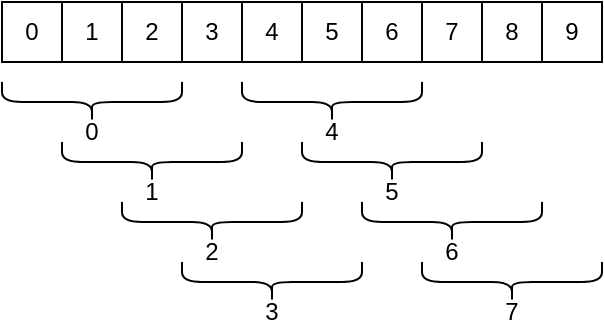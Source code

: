 <mxfile version="26.0.1">
  <diagram name="Page-1" id="7lzqFpMsJ9ejTZg81idf">
    <mxGraphModel dx="328" dy="282" grid="1" gridSize="10" guides="1" tooltips="1" connect="1" arrows="1" fold="1" page="1" pageScale="1" pageWidth="850" pageHeight="1100" math="0" shadow="0">
      <root>
        <mxCell id="0" />
        <mxCell id="1" parent="0" />
        <mxCell id="u26W1IifxLpfNoHvAMtw-1" value="0" style="rounded=0;whiteSpace=wrap;html=1;" vertex="1" parent="1">
          <mxGeometry x="60" y="240" width="30" height="30" as="geometry" />
        </mxCell>
        <mxCell id="u26W1IifxLpfNoHvAMtw-2" value="1" style="rounded=0;whiteSpace=wrap;html=1;" vertex="1" parent="1">
          <mxGeometry x="90" y="240" width="30" height="30" as="geometry" />
        </mxCell>
        <mxCell id="u26W1IifxLpfNoHvAMtw-3" value="2" style="rounded=0;whiteSpace=wrap;html=1;" vertex="1" parent="1">
          <mxGeometry x="120" y="240" width="30" height="30" as="geometry" />
        </mxCell>
        <mxCell id="u26W1IifxLpfNoHvAMtw-4" value="3" style="rounded=0;whiteSpace=wrap;html=1;" vertex="1" parent="1">
          <mxGeometry x="150" y="240" width="30" height="30" as="geometry" />
        </mxCell>
        <mxCell id="u26W1IifxLpfNoHvAMtw-5" value="4" style="rounded=0;whiteSpace=wrap;html=1;" vertex="1" parent="1">
          <mxGeometry x="180" y="240" width="30" height="30" as="geometry" />
        </mxCell>
        <mxCell id="u26W1IifxLpfNoHvAMtw-6" value="5" style="rounded=0;whiteSpace=wrap;html=1;" vertex="1" parent="1">
          <mxGeometry x="210" y="240" width="30" height="30" as="geometry" />
        </mxCell>
        <mxCell id="u26W1IifxLpfNoHvAMtw-7" value="6" style="rounded=0;whiteSpace=wrap;html=1;" vertex="1" parent="1">
          <mxGeometry x="240" y="240" width="30" height="30" as="geometry" />
        </mxCell>
        <mxCell id="u26W1IifxLpfNoHvAMtw-8" value="7" style="rounded=0;whiteSpace=wrap;html=1;" vertex="1" parent="1">
          <mxGeometry x="270" y="240" width="30" height="30" as="geometry" />
        </mxCell>
        <mxCell id="u26W1IifxLpfNoHvAMtw-10" value="8" style="rounded=0;whiteSpace=wrap;html=1;" vertex="1" parent="1">
          <mxGeometry x="300" y="240" width="30" height="30" as="geometry" />
        </mxCell>
        <mxCell id="u26W1IifxLpfNoHvAMtw-11" value="9" style="rounded=0;whiteSpace=wrap;html=1;" vertex="1" parent="1">
          <mxGeometry x="330" y="240" width="30" height="30" as="geometry" />
        </mxCell>
        <mxCell id="u26W1IifxLpfNoHvAMtw-32" value="" style="group" vertex="1" connectable="0" parent="1">
          <mxGeometry x="60" y="280" width="90" height="30" as="geometry" />
        </mxCell>
        <mxCell id="u26W1IifxLpfNoHvAMtw-12" value="" style="shape=curlyBracket;whiteSpace=wrap;html=1;rounded=1;labelPosition=left;verticalLabelPosition=middle;align=right;verticalAlign=middle;rotation=-90;" vertex="1" parent="u26W1IifxLpfNoHvAMtw-32">
          <mxGeometry x="35" y="-35" width="20" height="90" as="geometry" />
        </mxCell>
        <mxCell id="u26W1IifxLpfNoHvAMtw-21" value="0" style="text;html=1;align=center;verticalAlign=middle;whiteSpace=wrap;rounded=0;" vertex="1" parent="u26W1IifxLpfNoHvAMtw-32">
          <mxGeometry x="40" y="20" width="10" height="10" as="geometry" />
        </mxCell>
        <mxCell id="u26W1IifxLpfNoHvAMtw-33" value="" style="group" vertex="1" connectable="0" parent="1">
          <mxGeometry x="90" y="310" width="90" height="30" as="geometry" />
        </mxCell>
        <mxCell id="u26W1IifxLpfNoHvAMtw-34" value="" style="shape=curlyBracket;whiteSpace=wrap;html=1;rounded=1;labelPosition=left;verticalLabelPosition=middle;align=right;verticalAlign=middle;rotation=-90;" vertex="1" parent="u26W1IifxLpfNoHvAMtw-33">
          <mxGeometry x="35" y="-35" width="20" height="90" as="geometry" />
        </mxCell>
        <mxCell id="u26W1IifxLpfNoHvAMtw-35" value="1" style="text;html=1;align=center;verticalAlign=middle;whiteSpace=wrap;rounded=0;" vertex="1" parent="u26W1IifxLpfNoHvAMtw-33">
          <mxGeometry x="40" y="20" width="10" height="10" as="geometry" />
        </mxCell>
        <mxCell id="u26W1IifxLpfNoHvAMtw-36" value="" style="group" vertex="1" connectable="0" parent="1">
          <mxGeometry x="120" y="340" width="90" height="30" as="geometry" />
        </mxCell>
        <mxCell id="u26W1IifxLpfNoHvAMtw-37" value="" style="shape=curlyBracket;whiteSpace=wrap;html=1;rounded=1;labelPosition=left;verticalLabelPosition=middle;align=right;verticalAlign=middle;rotation=-90;" vertex="1" parent="u26W1IifxLpfNoHvAMtw-36">
          <mxGeometry x="35" y="-35" width="20" height="90" as="geometry" />
        </mxCell>
        <mxCell id="u26W1IifxLpfNoHvAMtw-38" value="2" style="text;html=1;align=center;verticalAlign=middle;whiteSpace=wrap;rounded=0;" vertex="1" parent="u26W1IifxLpfNoHvAMtw-36">
          <mxGeometry x="40" y="20" width="10" height="10" as="geometry" />
        </mxCell>
        <mxCell id="u26W1IifxLpfNoHvAMtw-39" value="" style="group" vertex="1" connectable="0" parent="1">
          <mxGeometry x="150" y="370" width="90" height="30" as="geometry" />
        </mxCell>
        <mxCell id="u26W1IifxLpfNoHvAMtw-40" value="" style="shape=curlyBracket;whiteSpace=wrap;html=1;rounded=1;labelPosition=left;verticalLabelPosition=middle;align=right;verticalAlign=middle;rotation=-90;" vertex="1" parent="u26W1IifxLpfNoHvAMtw-39">
          <mxGeometry x="35" y="-35" width="20" height="90" as="geometry" />
        </mxCell>
        <mxCell id="u26W1IifxLpfNoHvAMtw-41" value="3" style="text;html=1;align=center;verticalAlign=middle;whiteSpace=wrap;rounded=0;" vertex="1" parent="u26W1IifxLpfNoHvAMtw-39">
          <mxGeometry x="40" y="20" width="10" height="10" as="geometry" />
        </mxCell>
        <mxCell id="u26W1IifxLpfNoHvAMtw-42" value="" style="group" vertex="1" connectable="0" parent="1">
          <mxGeometry x="180" y="280" width="90" height="30" as="geometry" />
        </mxCell>
        <mxCell id="u26W1IifxLpfNoHvAMtw-43" value="" style="shape=curlyBracket;whiteSpace=wrap;html=1;rounded=1;labelPosition=left;verticalLabelPosition=middle;align=right;verticalAlign=middle;rotation=-90;" vertex="1" parent="u26W1IifxLpfNoHvAMtw-42">
          <mxGeometry x="35" y="-35" width="20" height="90" as="geometry" />
        </mxCell>
        <mxCell id="u26W1IifxLpfNoHvAMtw-44" value="4" style="text;html=1;align=center;verticalAlign=middle;whiteSpace=wrap;rounded=0;" vertex="1" parent="u26W1IifxLpfNoHvAMtw-42">
          <mxGeometry x="40" y="20" width="10" height="10" as="geometry" />
        </mxCell>
        <mxCell id="u26W1IifxLpfNoHvAMtw-45" value="" style="group" vertex="1" connectable="0" parent="1">
          <mxGeometry x="210" y="310" width="90" height="30" as="geometry" />
        </mxCell>
        <mxCell id="u26W1IifxLpfNoHvAMtw-46" value="" style="shape=curlyBracket;whiteSpace=wrap;html=1;rounded=1;labelPosition=left;verticalLabelPosition=middle;align=right;verticalAlign=middle;rotation=-90;" vertex="1" parent="u26W1IifxLpfNoHvAMtw-45">
          <mxGeometry x="35" y="-35" width="20" height="90" as="geometry" />
        </mxCell>
        <mxCell id="u26W1IifxLpfNoHvAMtw-47" value="5" style="text;html=1;align=center;verticalAlign=middle;whiteSpace=wrap;rounded=0;" vertex="1" parent="u26W1IifxLpfNoHvAMtw-45">
          <mxGeometry x="40" y="20" width="10" height="10" as="geometry" />
        </mxCell>
        <mxCell id="u26W1IifxLpfNoHvAMtw-48" value="" style="group" vertex="1" connectable="0" parent="1">
          <mxGeometry x="240" y="340" width="90" height="30" as="geometry" />
        </mxCell>
        <mxCell id="u26W1IifxLpfNoHvAMtw-49" value="" style="shape=curlyBracket;whiteSpace=wrap;html=1;rounded=1;labelPosition=left;verticalLabelPosition=middle;align=right;verticalAlign=middle;rotation=-90;" vertex="1" parent="u26W1IifxLpfNoHvAMtw-48">
          <mxGeometry x="35" y="-35" width="20" height="90" as="geometry" />
        </mxCell>
        <mxCell id="u26W1IifxLpfNoHvAMtw-50" value="6" style="text;html=1;align=center;verticalAlign=middle;whiteSpace=wrap;rounded=0;" vertex="1" parent="u26W1IifxLpfNoHvAMtw-48">
          <mxGeometry x="40" y="20" width="10" height="10" as="geometry" />
        </mxCell>
        <mxCell id="u26W1IifxLpfNoHvAMtw-51" value="" style="group" vertex="1" connectable="0" parent="1">
          <mxGeometry x="270" y="370" width="90" height="30" as="geometry" />
        </mxCell>
        <mxCell id="u26W1IifxLpfNoHvAMtw-52" value="" style="shape=curlyBracket;whiteSpace=wrap;html=1;rounded=1;labelPosition=left;verticalLabelPosition=middle;align=right;verticalAlign=middle;rotation=-90;" vertex="1" parent="u26W1IifxLpfNoHvAMtw-51">
          <mxGeometry x="35" y="-35" width="20" height="90" as="geometry" />
        </mxCell>
        <mxCell id="u26W1IifxLpfNoHvAMtw-53" value="7" style="text;html=1;align=center;verticalAlign=middle;whiteSpace=wrap;rounded=0;" vertex="1" parent="u26W1IifxLpfNoHvAMtw-51">
          <mxGeometry x="40" y="20" width="10" height="10" as="geometry" />
        </mxCell>
      </root>
    </mxGraphModel>
  </diagram>
</mxfile>
